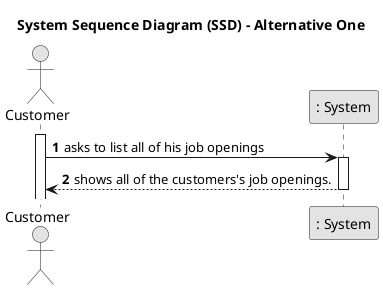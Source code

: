 @startuml
skinparam monochrome true
skinparam packageStyle rectangle
skinparam shadowing false

title System Sequence Diagram (SSD) - Alternative One

autonumber

actor "Customer" as C
participant ": System" as S

activate C

    C -> S: asks to list all of his job openings
    activate S

        S --> C : shows all of the customers's job openings.
        deactivate S
@enduml